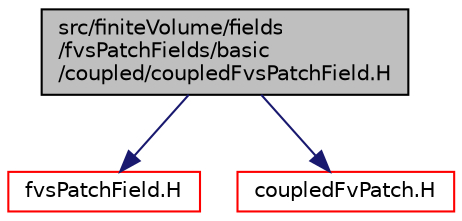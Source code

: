digraph "src/finiteVolume/fields/fvsPatchFields/basic/coupled/coupledFvsPatchField.H"
{
  bgcolor="transparent";
  edge [fontname="Helvetica",fontsize="10",labelfontname="Helvetica",labelfontsize="10"];
  node [fontname="Helvetica",fontsize="10",shape=record];
  Node1 [label="src/finiteVolume/fields\l/fvsPatchFields/basic\l/coupled/coupledFvsPatchField.H",height=0.2,width=0.4,color="black", fillcolor="grey75", style="filled", fontcolor="black"];
  Node1 -> Node2 [color="midnightblue",fontsize="10",style="solid",fontname="Helvetica"];
  Node2 [label="fvsPatchField.H",height=0.2,width=0.4,color="red",URL="$a05748.html"];
  Node1 -> Node3 [color="midnightblue",fontsize="10",style="solid",fontname="Helvetica"];
  Node3 [label="coupledFvPatch.H",height=0.2,width=0.4,color="red",URL="$a06038.html"];
}
